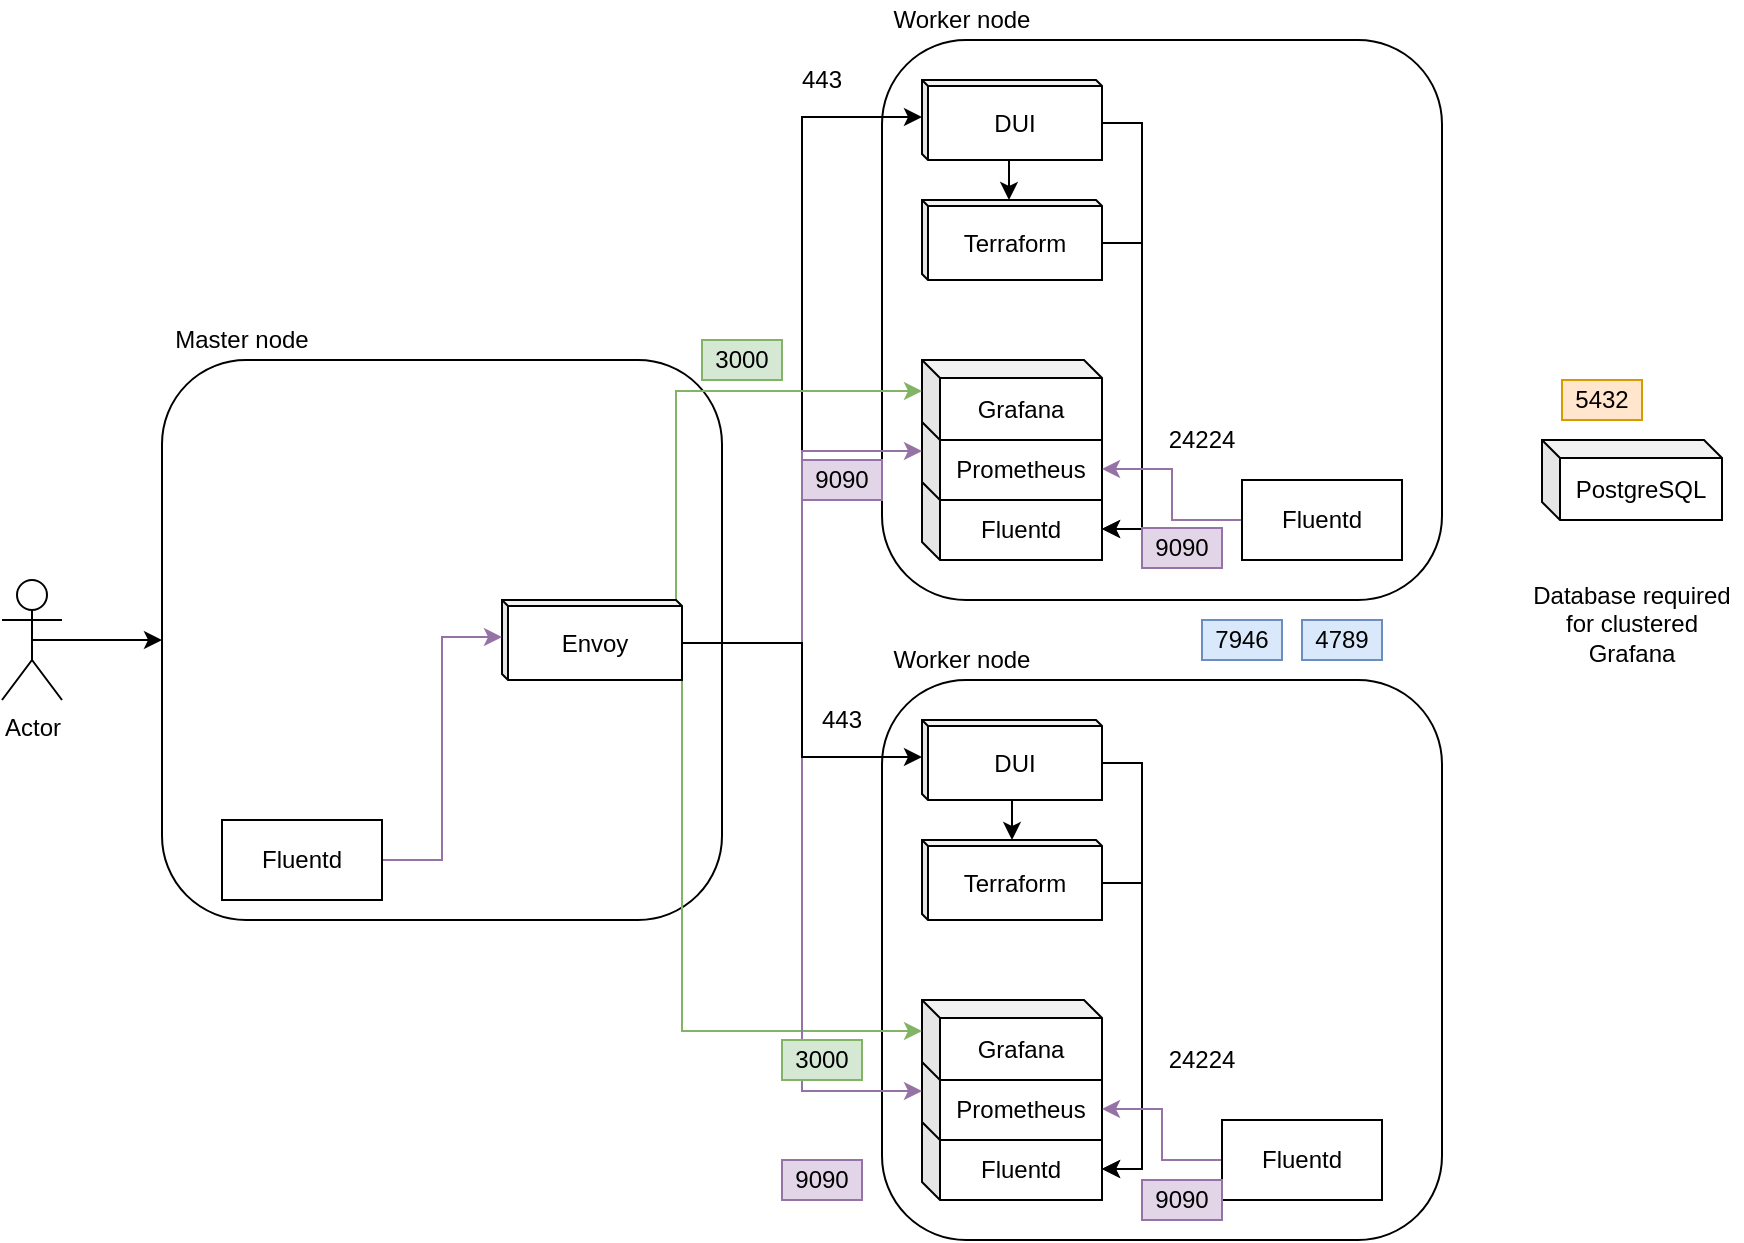 <mxfile version="12.9.3" type="device">
<diagram name="Page-1" id="3e8102d1-ef87-2e61-34e1-82d9a586fe2e">7Vxbc5s6EP41njnnIR1AXB+TOL3M9JI2p9P2EYNs02DkYjmxz6+vBJI
QSHacxgZqu9OZwK6QxX77LdJqYQCuZ6s3eTiffkAxTAeWEa8GYDiwLNPyDfKHStalxANMMMmTmDWqBHfJ/5AJebNlEsNFrSFGKMXJvC6MUJbBCNdkYZ6jx3q
zMUrrvzoPJ1AR3EVhqkq/JTGeMqnpBpXiLUwmU/bTvuWVilEY3U9ytMzY7w0sMC7+lepZyPtiN7qYhjF6lETgZgCuc4RweTRbXcOU2pabrbzu9QatGHcOM7z
LBTern18fb+HD6sPnL8i++PjOeLi6YL08hOkS8tsoBovX3EDFLULaiTkAV4/TBMO7eRhR7SNxCSKb4lnK1Oqg+C/AHMOVJGKDfAPRDOJ8TZowrccNxhzK5h7
2WMEjvG4qISOEIXOJiei7Mgs5YJbRW+ky/PJ2cXdng8UCRN+91Ik898JWrPSaHGU4VoxFQJ7Tw2g5gk9ba1Sa9v1ICIRPfVriNMkgk8dhfv+JdJNgahTjleH
UhVYhpS0XJcGCPWFh17HwDBWLQAOFfSgkPAWJ25x2PYXLxcByU0xNMA+zGiruryUl2VWEUpQPwCVR5pNR+A8ZJPlPBmJoj/6lh9SMJKhk+GIczpJ0XV4+Qxl
aFLDWmpTGpw2M+UqoCie4KJsXygwVriDGRY4m5V+nGWgdYhsqLcKEOOO2cgprEcmQHtOBO9Q8DjHxU21N0ZZ7yB91Y1XdlJgIjWAI15d4CH3JFHpacIUcyGy
h8tJIDmMMlZjFqcQaSagwp9LJ7KHSgj8NhcU05RUFkFQQFKfSTZbU2cWMQiUsWPHLoQwTLR2jMrmxluS+JC8ZJ3SBpGLMEzpb0hEGCvlE+v0mvsWpAFkW1l2
PtVN8tKQe4XTJPu7QpxUeXa/j8Ogr4ZEANQ6z8OSQsNtDQjuxAorFYUzmnewU5XiKJigL05tKelXNtOiTo2rzHqE5s+9PiPGaTaLDJUZ1mIj98vV3dn1x8kM
+GVJjBdUptZVlv3K44BbmCbl7mPOLVgn+Lh3/kI6lvuhZ0ZVZdkXOmz1tRHiBlnkEt9iRzUdxmE8gfnqKRo281V9ymIY4eahP/veOvqXw8D+YEyaifNZbJoL
DMNFxO2ai6XRCxae4Y7uCLQV7bGPv3Nk7J9iltyihEx2BuO/oEeddlORlVzXQFMN4AcBBLwHeOTjuOWq/2F/+slirLs6HX9+dXJRtcWGuRcFRUFAg6DqRZGq
eRIdLJGmt5CpWOtFEEtAk9Vr113Mi6ZxIOieSzomknoZHp+PweE4kcSSsjpHoZnFzfIkkvt8sr262zdF6srrhwz6nkqyKZJ2lkuxOyLi3VNIutLZBxeOiN2M
Tq1/ARV7o8RQXuff3hYz+ORi36wA9C8ZqucwJ5prMrtfuVjeba5w3gg8/amcFd2rU2X9G33R3DZxev4ijJr4uI4zyjdRZztKyAbiijppEBKhwBNNbtEhwgjL
SZIQwRjPSIKWKK0Ga6zI5M6zq8ao+LtNkQq/FqEFCVDLtWhQZbsVpd+6IVCIvZgMqd4CGO80tlP0hoSa+FBDaTtQC9+k1V8uJWsHIfs309rqnVJ8ymP4htpS
sXVdd/NHak4AFOsXflPA3B899vPwB9s5m7MdJmkohNXagH9t0joFzdA8ljW+NgOvu3Vu21Tn1xVm6nY9sCha+d3resi2Z2RNvsd1eesshHy27Oww0ict4Ooc
JXA+ELTlMvybPzunNRXrsMNteS+iJw1hqzvgme0DrjautI0lUOKCx2Oo6X6xZWx07c7tdRbRU8eg2Hc2jNqx1Ut6TUvOoFk86jT0Ow292deDySUstoLNtdUZ
LOIjrflaPuBmi/K+FZyYKWdIlIrhDOaPDszGzJI7TTQGoToc9RAnxkgZPZ2pe2rB1yYaDRQk1OXbcADRzYkHXAKg5Mcu2LHWz72gg8BsZN1dTGtkqBECdspw
YBLqSn3YhsBQIgMHLip+BgLy435QO6BkWzUdC93RQn8kng0VjbgXMrrFQnw4fwgU1FS3AjeHxhihlX0bzkoF2W+ZgUKhlid9Qfi9BcS7c7k/hNmeJw8HZUMB
d8EVTni2zhkoLklBFxZyauGRPUQhe8ocK6wyiSsahbXXinElFJXcbhdsF0zSF20Au6G4Ubss13c3CbQnBnhVuH01wVN4u0iSb2g2OwTk4noPjOTieg2P/gqO
tWVC1Ghw1+bSuMvFPFQzut9q3ze0y/gT8y/ZX+bB3eCu37hGHr4wLjDqPdK/N6nh0sB0tuz9vQBwxjzTV8X/BtjMfdg955Ad1Hum+Y9gujzr9KI25Zx7tvgf
cKo2sHR9HfNbRFx6pifi+8Ag0eORoNi3a5ZGanA0MPsjnJcqFx23y0Z7NsZvbqKDrfWxbzc6eDBaNDSSx/ukMCzUZdCpY+I2KGtuwu8XCUdcXp4qFp3n96VB
YxOaXj5Ftx4/3q3wRvR6+TRDUfO/8Fi3wJId3n98rgPSlPLL6tIVieQ0+G8EwjQYaoMVPM2rRUCc6wxCHo3ABi8nWr2WS00SjMabZTCNKlzRnWkg2fY2kTxm
0F4LVeOvWNtUwZpoatDz3QGipn3hzbF408rwwFnvByNAsB8Zj6EZRH8Fo7oR3HcfUkkEv0LxYsgMWbuTD0VjFIg6hP+4hFn6zerDFuiktFOoKxPZ89as9Rwh
F0CyDPhwUA7bRIlU+V1ss4OY3</diagram></mxfile>